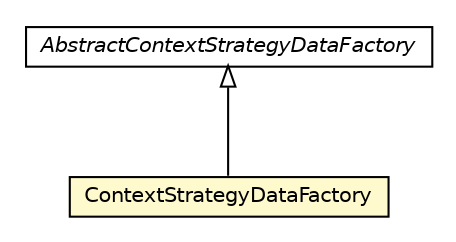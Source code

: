 #!/usr/local/bin/dot
#
# Class diagram 
# Generated by UMLGraph version R5_6-24-gf6e263 (http://www.umlgraph.org/)
#

digraph G {
	edge [fontname="Helvetica",fontsize=10,labelfontname="Helvetica",labelfontsize=10];
	node [fontname="Helvetica",fontsize=10,shape=plaintext];
	nodesep=0.25;
	ranksep=0.5;
	// org.universAAL.middleware.context.data.factory.AbstractContextStrategyDataFactory
	c159122 [label=<<table title="org.universAAL.middleware.context.data.factory.AbstractContextStrategyDataFactory" border="0" cellborder="1" cellspacing="0" cellpadding="2" port="p" href="./AbstractContextStrategyDataFactory.html">
		<tr><td><table border="0" cellspacing="0" cellpadding="1">
<tr><td align="center" balign="center"><font face="Helvetica-Oblique"> AbstractContextStrategyDataFactory </font></td></tr>
		</table></td></tr>
		</table>>, URL="./AbstractContextStrategyDataFactory.html", fontname="Helvetica", fontcolor="black", fontsize=10.0];
	// org.universAAL.middleware.context.data.factory.ContextStrategyDataFactory
	c159123 [label=<<table title="org.universAAL.middleware.context.data.factory.ContextStrategyDataFactory" border="0" cellborder="1" cellspacing="0" cellpadding="2" port="p" bgcolor="lemonChiffon" href="./ContextStrategyDataFactory.html">
		<tr><td><table border="0" cellspacing="0" cellpadding="1">
<tr><td align="center" balign="center"> ContextStrategyDataFactory </td></tr>
		</table></td></tr>
		</table>>, URL="./ContextStrategyDataFactory.html", fontname="Helvetica", fontcolor="black", fontsize=10.0];
	//org.universAAL.middleware.context.data.factory.ContextStrategyDataFactory extends org.universAAL.middleware.context.data.factory.AbstractContextStrategyDataFactory
	c159122:p -> c159123:p [dir=back,arrowtail=empty];
}

